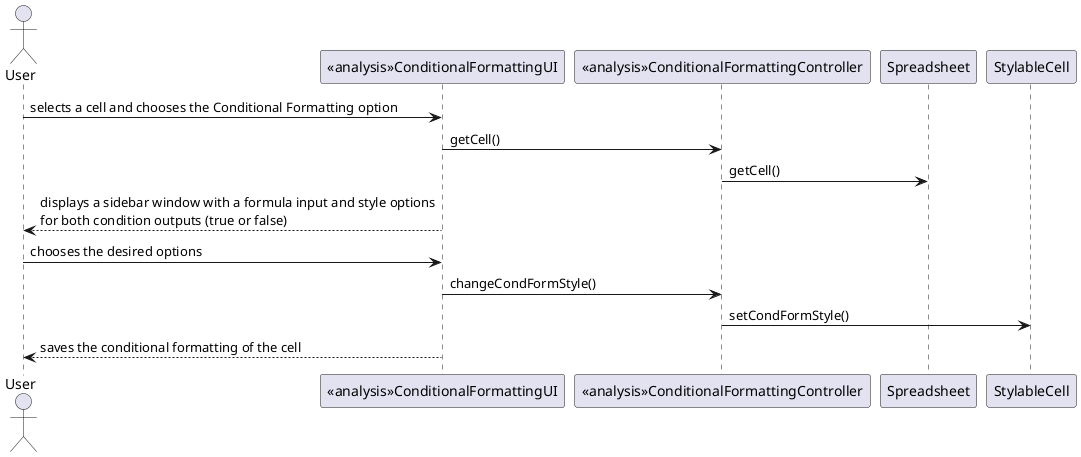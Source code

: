 @startuml lang03_1_analysis_basic_sd.png
skinparam packageStyle rect
skinparam defaultFontName FG Virgil
skinparam shadowing false

actor User 
participant "<<analysis>>ConditionalFormattingUI" as UI
participant "<<analysis>>ConditionalFormattingController" as Controller
User -> UI : selects a cell and chooses the Conditional Formatting option
UI -> Controller : getCell()
Controller -> Spreadsheet : getCell()
UI --> User : displays a sidebar window with a formula input and style options\nfor both condition outputs (true or false) 
User -> UI : chooses the desired options
UI -> Controller : changeCondFormStyle()
Controller -> StylableCell : setCondFormStyle()
UI --> User : saves the conditional formatting of the cell

@enduml
@enduml
